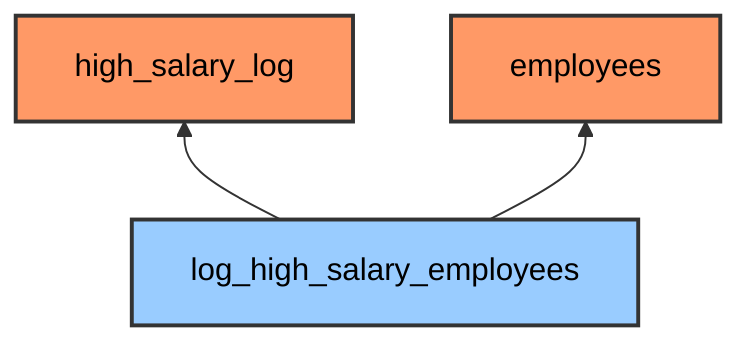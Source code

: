 graph BT
    %% Node styles
    classDef table fill:#f96,stroke:#333,stroke-width:2px,color:#000;
    classDef stored_proc fill:#9cf,stroke:#333,stroke-width:2px ,color:#000;
    log_high_salary_employees --> high_salary_log
    log_high_salary_employees --> employees
    class high_salary_log,employees table;
    class log_high_salary_employees stored_proc;